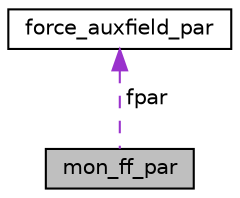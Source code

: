 digraph "mon_ff_par"
{
 // LATEX_PDF_SIZE
  edge [fontname="Helvetica",fontsize="10",labelfontname="Helvetica",labelfontsize="10"];
  node [fontname="Helvetica",fontsize="10",shape=record];
  Node1 [label="mon_ff_par",height=0.2,width=0.4,color="black", fillcolor="grey75", style="filled", fontcolor="black",tooltip=" "];
  Node2 -> Node1 [dir="back",color="darkorchid3",fontsize="10",style="dashed",label=" fpar" ];
  Node2 [label="force_auxfield_par",height=0.2,width=0.4,color="black", fillcolor="white", style="filled",URL="$d3/d99/structforce__auxfield__par.html",tooltip=" "];
}
